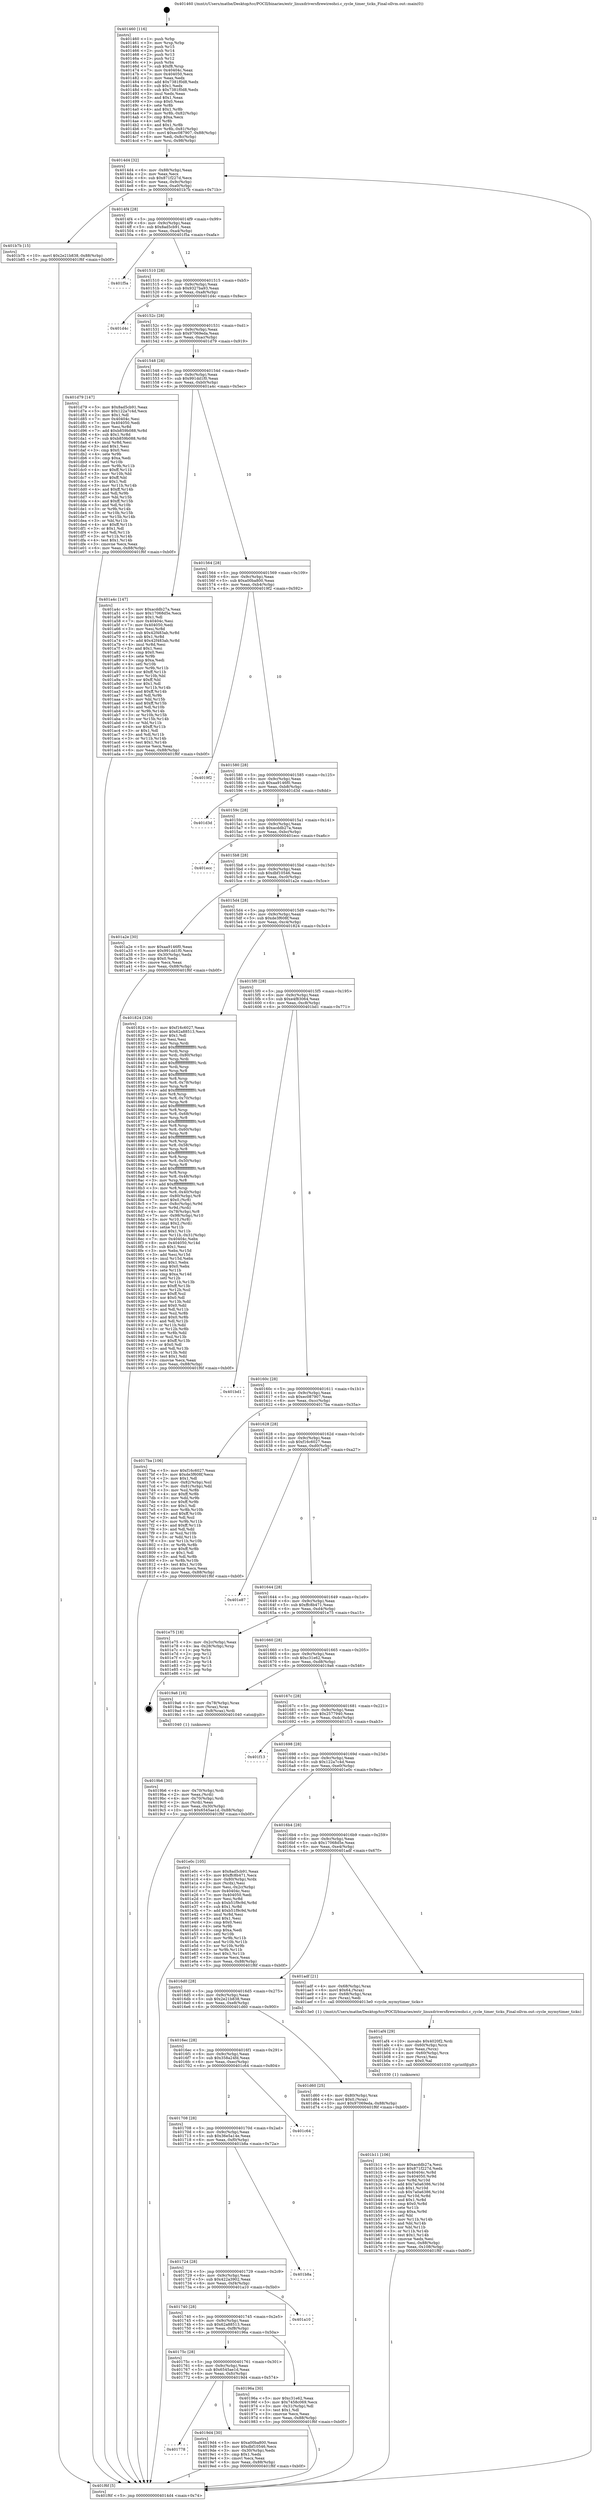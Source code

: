 digraph "0x401460" {
  label = "0x401460 (/mnt/c/Users/mathe/Desktop/tcc/POCII/binaries/extr_linuxdriversfirewireohci.c_cycle_timer_ticks_Final-ollvm.out::main(0))"
  labelloc = "t"
  node[shape=record]

  Entry [label="",width=0.3,height=0.3,shape=circle,fillcolor=black,style=filled]
  "0x4014d4" [label="{
     0x4014d4 [32]\l
     | [instrs]\l
     &nbsp;&nbsp;0x4014d4 \<+6\>: mov -0x88(%rbp),%eax\l
     &nbsp;&nbsp;0x4014da \<+2\>: mov %eax,%ecx\l
     &nbsp;&nbsp;0x4014dc \<+6\>: sub $0x871f227d,%ecx\l
     &nbsp;&nbsp;0x4014e2 \<+6\>: mov %eax,-0x9c(%rbp)\l
     &nbsp;&nbsp;0x4014e8 \<+6\>: mov %ecx,-0xa0(%rbp)\l
     &nbsp;&nbsp;0x4014ee \<+6\>: je 0000000000401b7b \<main+0x71b\>\l
  }"]
  "0x401b7b" [label="{
     0x401b7b [15]\l
     | [instrs]\l
     &nbsp;&nbsp;0x401b7b \<+10\>: movl $0x2e21b838,-0x88(%rbp)\l
     &nbsp;&nbsp;0x401b85 \<+5\>: jmp 0000000000401f6f \<main+0xb0f\>\l
  }"]
  "0x4014f4" [label="{
     0x4014f4 [28]\l
     | [instrs]\l
     &nbsp;&nbsp;0x4014f4 \<+5\>: jmp 00000000004014f9 \<main+0x99\>\l
     &nbsp;&nbsp;0x4014f9 \<+6\>: mov -0x9c(%rbp),%eax\l
     &nbsp;&nbsp;0x4014ff \<+5\>: sub $0x8ad5cb91,%eax\l
     &nbsp;&nbsp;0x401504 \<+6\>: mov %eax,-0xa4(%rbp)\l
     &nbsp;&nbsp;0x40150a \<+6\>: je 0000000000401f5a \<main+0xafa\>\l
  }"]
  Exit [label="",width=0.3,height=0.3,shape=circle,fillcolor=black,style=filled,peripheries=2]
  "0x401f5a" [label="{
     0x401f5a\l
  }", style=dashed]
  "0x401510" [label="{
     0x401510 [28]\l
     | [instrs]\l
     &nbsp;&nbsp;0x401510 \<+5\>: jmp 0000000000401515 \<main+0xb5\>\l
     &nbsp;&nbsp;0x401515 \<+6\>: mov -0x9c(%rbp),%eax\l
     &nbsp;&nbsp;0x40151b \<+5\>: sub $0x9327ba93,%eax\l
     &nbsp;&nbsp;0x401520 \<+6\>: mov %eax,-0xa8(%rbp)\l
     &nbsp;&nbsp;0x401526 \<+6\>: je 0000000000401d4c \<main+0x8ec\>\l
  }"]
  "0x401b11" [label="{
     0x401b11 [106]\l
     | [instrs]\l
     &nbsp;&nbsp;0x401b11 \<+5\>: mov $0xacddb27a,%esi\l
     &nbsp;&nbsp;0x401b16 \<+5\>: mov $0x871f227d,%edx\l
     &nbsp;&nbsp;0x401b1b \<+8\>: mov 0x40404c,%r8d\l
     &nbsp;&nbsp;0x401b23 \<+8\>: mov 0x404050,%r9d\l
     &nbsp;&nbsp;0x401b2b \<+3\>: mov %r8d,%r10d\l
     &nbsp;&nbsp;0x401b2e \<+7\>: add $0x7a0a6386,%r10d\l
     &nbsp;&nbsp;0x401b35 \<+4\>: sub $0x1,%r10d\l
     &nbsp;&nbsp;0x401b39 \<+7\>: sub $0x7a0a6386,%r10d\l
     &nbsp;&nbsp;0x401b40 \<+4\>: imul %r10d,%r8d\l
     &nbsp;&nbsp;0x401b44 \<+4\>: and $0x1,%r8d\l
     &nbsp;&nbsp;0x401b48 \<+4\>: cmp $0x0,%r8d\l
     &nbsp;&nbsp;0x401b4c \<+4\>: sete %r11b\l
     &nbsp;&nbsp;0x401b50 \<+4\>: cmp $0xa,%r9d\l
     &nbsp;&nbsp;0x401b54 \<+3\>: setl %bl\l
     &nbsp;&nbsp;0x401b57 \<+3\>: mov %r11b,%r14b\l
     &nbsp;&nbsp;0x401b5a \<+3\>: and %bl,%r14b\l
     &nbsp;&nbsp;0x401b5d \<+3\>: xor %bl,%r11b\l
     &nbsp;&nbsp;0x401b60 \<+3\>: or %r11b,%r14b\l
     &nbsp;&nbsp;0x401b63 \<+4\>: test $0x1,%r14b\l
     &nbsp;&nbsp;0x401b67 \<+3\>: cmovne %edx,%esi\l
     &nbsp;&nbsp;0x401b6a \<+6\>: mov %esi,-0x88(%rbp)\l
     &nbsp;&nbsp;0x401b70 \<+6\>: mov %eax,-0x108(%rbp)\l
     &nbsp;&nbsp;0x401b76 \<+5\>: jmp 0000000000401f6f \<main+0xb0f\>\l
  }"]
  "0x401d4c" [label="{
     0x401d4c\l
  }", style=dashed]
  "0x40152c" [label="{
     0x40152c [28]\l
     | [instrs]\l
     &nbsp;&nbsp;0x40152c \<+5\>: jmp 0000000000401531 \<main+0xd1\>\l
     &nbsp;&nbsp;0x401531 \<+6\>: mov -0x9c(%rbp),%eax\l
     &nbsp;&nbsp;0x401537 \<+5\>: sub $0x97069eda,%eax\l
     &nbsp;&nbsp;0x40153c \<+6\>: mov %eax,-0xac(%rbp)\l
     &nbsp;&nbsp;0x401542 \<+6\>: je 0000000000401d79 \<main+0x919\>\l
  }"]
  "0x401af4" [label="{
     0x401af4 [29]\l
     | [instrs]\l
     &nbsp;&nbsp;0x401af4 \<+10\>: movabs $0x4020f2,%rdi\l
     &nbsp;&nbsp;0x401afe \<+4\>: mov -0x60(%rbp),%rcx\l
     &nbsp;&nbsp;0x401b02 \<+2\>: mov %eax,(%rcx)\l
     &nbsp;&nbsp;0x401b04 \<+4\>: mov -0x60(%rbp),%rcx\l
     &nbsp;&nbsp;0x401b08 \<+2\>: mov (%rcx),%esi\l
     &nbsp;&nbsp;0x401b0a \<+2\>: mov $0x0,%al\l
     &nbsp;&nbsp;0x401b0c \<+5\>: call 0000000000401030 \<printf@plt\>\l
     | [calls]\l
     &nbsp;&nbsp;0x401030 \{1\} (unknown)\l
  }"]
  "0x401d79" [label="{
     0x401d79 [147]\l
     | [instrs]\l
     &nbsp;&nbsp;0x401d79 \<+5\>: mov $0x8ad5cb91,%eax\l
     &nbsp;&nbsp;0x401d7e \<+5\>: mov $0x122a7c4d,%ecx\l
     &nbsp;&nbsp;0x401d83 \<+2\>: mov $0x1,%dl\l
     &nbsp;&nbsp;0x401d85 \<+7\>: mov 0x40404c,%esi\l
     &nbsp;&nbsp;0x401d8c \<+7\>: mov 0x404050,%edi\l
     &nbsp;&nbsp;0x401d93 \<+3\>: mov %esi,%r8d\l
     &nbsp;&nbsp;0x401d96 \<+7\>: add $0xb859b088,%r8d\l
     &nbsp;&nbsp;0x401d9d \<+4\>: sub $0x1,%r8d\l
     &nbsp;&nbsp;0x401da1 \<+7\>: sub $0xb859b088,%r8d\l
     &nbsp;&nbsp;0x401da8 \<+4\>: imul %r8d,%esi\l
     &nbsp;&nbsp;0x401dac \<+3\>: and $0x1,%esi\l
     &nbsp;&nbsp;0x401daf \<+3\>: cmp $0x0,%esi\l
     &nbsp;&nbsp;0x401db2 \<+4\>: sete %r9b\l
     &nbsp;&nbsp;0x401db6 \<+3\>: cmp $0xa,%edi\l
     &nbsp;&nbsp;0x401db9 \<+4\>: setl %r10b\l
     &nbsp;&nbsp;0x401dbd \<+3\>: mov %r9b,%r11b\l
     &nbsp;&nbsp;0x401dc0 \<+4\>: xor $0xff,%r11b\l
     &nbsp;&nbsp;0x401dc4 \<+3\>: mov %r10b,%bl\l
     &nbsp;&nbsp;0x401dc7 \<+3\>: xor $0xff,%bl\l
     &nbsp;&nbsp;0x401dca \<+3\>: xor $0x1,%dl\l
     &nbsp;&nbsp;0x401dcd \<+3\>: mov %r11b,%r14b\l
     &nbsp;&nbsp;0x401dd0 \<+4\>: and $0xff,%r14b\l
     &nbsp;&nbsp;0x401dd4 \<+3\>: and %dl,%r9b\l
     &nbsp;&nbsp;0x401dd7 \<+3\>: mov %bl,%r15b\l
     &nbsp;&nbsp;0x401dda \<+4\>: and $0xff,%r15b\l
     &nbsp;&nbsp;0x401dde \<+3\>: and %dl,%r10b\l
     &nbsp;&nbsp;0x401de1 \<+3\>: or %r9b,%r14b\l
     &nbsp;&nbsp;0x401de4 \<+3\>: or %r10b,%r15b\l
     &nbsp;&nbsp;0x401de7 \<+3\>: xor %r15b,%r14b\l
     &nbsp;&nbsp;0x401dea \<+3\>: or %bl,%r11b\l
     &nbsp;&nbsp;0x401ded \<+4\>: xor $0xff,%r11b\l
     &nbsp;&nbsp;0x401df1 \<+3\>: or $0x1,%dl\l
     &nbsp;&nbsp;0x401df4 \<+3\>: and %dl,%r11b\l
     &nbsp;&nbsp;0x401df7 \<+3\>: or %r11b,%r14b\l
     &nbsp;&nbsp;0x401dfa \<+4\>: test $0x1,%r14b\l
     &nbsp;&nbsp;0x401dfe \<+3\>: cmovne %ecx,%eax\l
     &nbsp;&nbsp;0x401e01 \<+6\>: mov %eax,-0x88(%rbp)\l
     &nbsp;&nbsp;0x401e07 \<+5\>: jmp 0000000000401f6f \<main+0xb0f\>\l
  }"]
  "0x401548" [label="{
     0x401548 [28]\l
     | [instrs]\l
     &nbsp;&nbsp;0x401548 \<+5\>: jmp 000000000040154d \<main+0xed\>\l
     &nbsp;&nbsp;0x40154d \<+6\>: mov -0x9c(%rbp),%eax\l
     &nbsp;&nbsp;0x401553 \<+5\>: sub $0x991dd1f0,%eax\l
     &nbsp;&nbsp;0x401558 \<+6\>: mov %eax,-0xb0(%rbp)\l
     &nbsp;&nbsp;0x40155e \<+6\>: je 0000000000401a4c \<main+0x5ec\>\l
  }"]
  "0x401778" [label="{
     0x401778\l
  }", style=dashed]
  "0x401a4c" [label="{
     0x401a4c [147]\l
     | [instrs]\l
     &nbsp;&nbsp;0x401a4c \<+5\>: mov $0xacddb27a,%eax\l
     &nbsp;&nbsp;0x401a51 \<+5\>: mov $0x17068d5e,%ecx\l
     &nbsp;&nbsp;0x401a56 \<+2\>: mov $0x1,%dl\l
     &nbsp;&nbsp;0x401a58 \<+7\>: mov 0x40404c,%esi\l
     &nbsp;&nbsp;0x401a5f \<+7\>: mov 0x404050,%edi\l
     &nbsp;&nbsp;0x401a66 \<+3\>: mov %esi,%r8d\l
     &nbsp;&nbsp;0x401a69 \<+7\>: sub $0x42f483ab,%r8d\l
     &nbsp;&nbsp;0x401a70 \<+4\>: sub $0x1,%r8d\l
     &nbsp;&nbsp;0x401a74 \<+7\>: add $0x42f483ab,%r8d\l
     &nbsp;&nbsp;0x401a7b \<+4\>: imul %r8d,%esi\l
     &nbsp;&nbsp;0x401a7f \<+3\>: and $0x1,%esi\l
     &nbsp;&nbsp;0x401a82 \<+3\>: cmp $0x0,%esi\l
     &nbsp;&nbsp;0x401a85 \<+4\>: sete %r9b\l
     &nbsp;&nbsp;0x401a89 \<+3\>: cmp $0xa,%edi\l
     &nbsp;&nbsp;0x401a8c \<+4\>: setl %r10b\l
     &nbsp;&nbsp;0x401a90 \<+3\>: mov %r9b,%r11b\l
     &nbsp;&nbsp;0x401a93 \<+4\>: xor $0xff,%r11b\l
     &nbsp;&nbsp;0x401a97 \<+3\>: mov %r10b,%bl\l
     &nbsp;&nbsp;0x401a9a \<+3\>: xor $0xff,%bl\l
     &nbsp;&nbsp;0x401a9d \<+3\>: xor $0x1,%dl\l
     &nbsp;&nbsp;0x401aa0 \<+3\>: mov %r11b,%r14b\l
     &nbsp;&nbsp;0x401aa3 \<+4\>: and $0xff,%r14b\l
     &nbsp;&nbsp;0x401aa7 \<+3\>: and %dl,%r9b\l
     &nbsp;&nbsp;0x401aaa \<+3\>: mov %bl,%r15b\l
     &nbsp;&nbsp;0x401aad \<+4\>: and $0xff,%r15b\l
     &nbsp;&nbsp;0x401ab1 \<+3\>: and %dl,%r10b\l
     &nbsp;&nbsp;0x401ab4 \<+3\>: or %r9b,%r14b\l
     &nbsp;&nbsp;0x401ab7 \<+3\>: or %r10b,%r15b\l
     &nbsp;&nbsp;0x401aba \<+3\>: xor %r15b,%r14b\l
     &nbsp;&nbsp;0x401abd \<+3\>: or %bl,%r11b\l
     &nbsp;&nbsp;0x401ac0 \<+4\>: xor $0xff,%r11b\l
     &nbsp;&nbsp;0x401ac4 \<+3\>: or $0x1,%dl\l
     &nbsp;&nbsp;0x401ac7 \<+3\>: and %dl,%r11b\l
     &nbsp;&nbsp;0x401aca \<+3\>: or %r11b,%r14b\l
     &nbsp;&nbsp;0x401acd \<+4\>: test $0x1,%r14b\l
     &nbsp;&nbsp;0x401ad1 \<+3\>: cmovne %ecx,%eax\l
     &nbsp;&nbsp;0x401ad4 \<+6\>: mov %eax,-0x88(%rbp)\l
     &nbsp;&nbsp;0x401ada \<+5\>: jmp 0000000000401f6f \<main+0xb0f\>\l
  }"]
  "0x401564" [label="{
     0x401564 [28]\l
     | [instrs]\l
     &nbsp;&nbsp;0x401564 \<+5\>: jmp 0000000000401569 \<main+0x109\>\l
     &nbsp;&nbsp;0x401569 \<+6\>: mov -0x9c(%rbp),%eax\l
     &nbsp;&nbsp;0x40156f \<+5\>: sub $0xa00ba800,%eax\l
     &nbsp;&nbsp;0x401574 \<+6\>: mov %eax,-0xb4(%rbp)\l
     &nbsp;&nbsp;0x40157a \<+6\>: je 00000000004019f2 \<main+0x592\>\l
  }"]
  "0x4019d4" [label="{
     0x4019d4 [30]\l
     | [instrs]\l
     &nbsp;&nbsp;0x4019d4 \<+5\>: mov $0xa00ba800,%eax\l
     &nbsp;&nbsp;0x4019d9 \<+5\>: mov $0xdbf10546,%ecx\l
     &nbsp;&nbsp;0x4019de \<+3\>: mov -0x30(%rbp),%edx\l
     &nbsp;&nbsp;0x4019e1 \<+3\>: cmp $0x1,%edx\l
     &nbsp;&nbsp;0x4019e4 \<+3\>: cmovl %ecx,%eax\l
     &nbsp;&nbsp;0x4019e7 \<+6\>: mov %eax,-0x88(%rbp)\l
     &nbsp;&nbsp;0x4019ed \<+5\>: jmp 0000000000401f6f \<main+0xb0f\>\l
  }"]
  "0x4019f2" [label="{
     0x4019f2\l
  }", style=dashed]
  "0x401580" [label="{
     0x401580 [28]\l
     | [instrs]\l
     &nbsp;&nbsp;0x401580 \<+5\>: jmp 0000000000401585 \<main+0x125\>\l
     &nbsp;&nbsp;0x401585 \<+6\>: mov -0x9c(%rbp),%eax\l
     &nbsp;&nbsp;0x40158b \<+5\>: sub $0xaa9146f0,%eax\l
     &nbsp;&nbsp;0x401590 \<+6\>: mov %eax,-0xb8(%rbp)\l
     &nbsp;&nbsp;0x401596 \<+6\>: je 0000000000401d3d \<main+0x8dd\>\l
  }"]
  "0x4019b6" [label="{
     0x4019b6 [30]\l
     | [instrs]\l
     &nbsp;&nbsp;0x4019b6 \<+4\>: mov -0x70(%rbp),%rdi\l
     &nbsp;&nbsp;0x4019ba \<+2\>: mov %eax,(%rdi)\l
     &nbsp;&nbsp;0x4019bc \<+4\>: mov -0x70(%rbp),%rdi\l
     &nbsp;&nbsp;0x4019c0 \<+2\>: mov (%rdi),%eax\l
     &nbsp;&nbsp;0x4019c2 \<+3\>: mov %eax,-0x30(%rbp)\l
     &nbsp;&nbsp;0x4019c5 \<+10\>: movl $0x6545ae1d,-0x88(%rbp)\l
     &nbsp;&nbsp;0x4019cf \<+5\>: jmp 0000000000401f6f \<main+0xb0f\>\l
  }"]
  "0x401d3d" [label="{
     0x401d3d\l
  }", style=dashed]
  "0x40159c" [label="{
     0x40159c [28]\l
     | [instrs]\l
     &nbsp;&nbsp;0x40159c \<+5\>: jmp 00000000004015a1 \<main+0x141\>\l
     &nbsp;&nbsp;0x4015a1 \<+6\>: mov -0x9c(%rbp),%eax\l
     &nbsp;&nbsp;0x4015a7 \<+5\>: sub $0xacddb27a,%eax\l
     &nbsp;&nbsp;0x4015ac \<+6\>: mov %eax,-0xbc(%rbp)\l
     &nbsp;&nbsp;0x4015b2 \<+6\>: je 0000000000401ecc \<main+0xa6c\>\l
  }"]
  "0x40175c" [label="{
     0x40175c [28]\l
     | [instrs]\l
     &nbsp;&nbsp;0x40175c \<+5\>: jmp 0000000000401761 \<main+0x301\>\l
     &nbsp;&nbsp;0x401761 \<+6\>: mov -0x9c(%rbp),%eax\l
     &nbsp;&nbsp;0x401767 \<+5\>: sub $0x6545ae1d,%eax\l
     &nbsp;&nbsp;0x40176c \<+6\>: mov %eax,-0xfc(%rbp)\l
     &nbsp;&nbsp;0x401772 \<+6\>: je 00000000004019d4 \<main+0x574\>\l
  }"]
  "0x401ecc" [label="{
     0x401ecc\l
  }", style=dashed]
  "0x4015b8" [label="{
     0x4015b8 [28]\l
     | [instrs]\l
     &nbsp;&nbsp;0x4015b8 \<+5\>: jmp 00000000004015bd \<main+0x15d\>\l
     &nbsp;&nbsp;0x4015bd \<+6\>: mov -0x9c(%rbp),%eax\l
     &nbsp;&nbsp;0x4015c3 \<+5\>: sub $0xdbf10546,%eax\l
     &nbsp;&nbsp;0x4015c8 \<+6\>: mov %eax,-0xc0(%rbp)\l
     &nbsp;&nbsp;0x4015ce \<+6\>: je 0000000000401a2e \<main+0x5ce\>\l
  }"]
  "0x40196a" [label="{
     0x40196a [30]\l
     | [instrs]\l
     &nbsp;&nbsp;0x40196a \<+5\>: mov $0xc31e62,%eax\l
     &nbsp;&nbsp;0x40196f \<+5\>: mov $0x7458c069,%ecx\l
     &nbsp;&nbsp;0x401974 \<+3\>: mov -0x31(%rbp),%dl\l
     &nbsp;&nbsp;0x401977 \<+3\>: test $0x1,%dl\l
     &nbsp;&nbsp;0x40197a \<+3\>: cmovne %ecx,%eax\l
     &nbsp;&nbsp;0x40197d \<+6\>: mov %eax,-0x88(%rbp)\l
     &nbsp;&nbsp;0x401983 \<+5\>: jmp 0000000000401f6f \<main+0xb0f\>\l
  }"]
  "0x401a2e" [label="{
     0x401a2e [30]\l
     | [instrs]\l
     &nbsp;&nbsp;0x401a2e \<+5\>: mov $0xaa9146f0,%eax\l
     &nbsp;&nbsp;0x401a33 \<+5\>: mov $0x991dd1f0,%ecx\l
     &nbsp;&nbsp;0x401a38 \<+3\>: mov -0x30(%rbp),%edx\l
     &nbsp;&nbsp;0x401a3b \<+3\>: cmp $0x0,%edx\l
     &nbsp;&nbsp;0x401a3e \<+3\>: cmove %ecx,%eax\l
     &nbsp;&nbsp;0x401a41 \<+6\>: mov %eax,-0x88(%rbp)\l
     &nbsp;&nbsp;0x401a47 \<+5\>: jmp 0000000000401f6f \<main+0xb0f\>\l
  }"]
  "0x4015d4" [label="{
     0x4015d4 [28]\l
     | [instrs]\l
     &nbsp;&nbsp;0x4015d4 \<+5\>: jmp 00000000004015d9 \<main+0x179\>\l
     &nbsp;&nbsp;0x4015d9 \<+6\>: mov -0x9c(%rbp),%eax\l
     &nbsp;&nbsp;0x4015df \<+5\>: sub $0xde3f608f,%eax\l
     &nbsp;&nbsp;0x4015e4 \<+6\>: mov %eax,-0xc4(%rbp)\l
     &nbsp;&nbsp;0x4015ea \<+6\>: je 0000000000401824 \<main+0x3c4\>\l
  }"]
  "0x401740" [label="{
     0x401740 [28]\l
     | [instrs]\l
     &nbsp;&nbsp;0x401740 \<+5\>: jmp 0000000000401745 \<main+0x2e5\>\l
     &nbsp;&nbsp;0x401745 \<+6\>: mov -0x9c(%rbp),%eax\l
     &nbsp;&nbsp;0x40174b \<+5\>: sub $0x62a88513,%eax\l
     &nbsp;&nbsp;0x401750 \<+6\>: mov %eax,-0xf8(%rbp)\l
     &nbsp;&nbsp;0x401756 \<+6\>: je 000000000040196a \<main+0x50a\>\l
  }"]
  "0x401824" [label="{
     0x401824 [326]\l
     | [instrs]\l
     &nbsp;&nbsp;0x401824 \<+5\>: mov $0xf16c6027,%eax\l
     &nbsp;&nbsp;0x401829 \<+5\>: mov $0x62a88513,%ecx\l
     &nbsp;&nbsp;0x40182e \<+2\>: mov $0x1,%dl\l
     &nbsp;&nbsp;0x401830 \<+2\>: xor %esi,%esi\l
     &nbsp;&nbsp;0x401832 \<+3\>: mov %rsp,%rdi\l
     &nbsp;&nbsp;0x401835 \<+4\>: add $0xfffffffffffffff0,%rdi\l
     &nbsp;&nbsp;0x401839 \<+3\>: mov %rdi,%rsp\l
     &nbsp;&nbsp;0x40183c \<+4\>: mov %rdi,-0x80(%rbp)\l
     &nbsp;&nbsp;0x401840 \<+3\>: mov %rsp,%rdi\l
     &nbsp;&nbsp;0x401843 \<+4\>: add $0xfffffffffffffff0,%rdi\l
     &nbsp;&nbsp;0x401847 \<+3\>: mov %rdi,%rsp\l
     &nbsp;&nbsp;0x40184a \<+3\>: mov %rsp,%r8\l
     &nbsp;&nbsp;0x40184d \<+4\>: add $0xfffffffffffffff0,%r8\l
     &nbsp;&nbsp;0x401851 \<+3\>: mov %r8,%rsp\l
     &nbsp;&nbsp;0x401854 \<+4\>: mov %r8,-0x78(%rbp)\l
     &nbsp;&nbsp;0x401858 \<+3\>: mov %rsp,%r8\l
     &nbsp;&nbsp;0x40185b \<+4\>: add $0xfffffffffffffff0,%r8\l
     &nbsp;&nbsp;0x40185f \<+3\>: mov %r8,%rsp\l
     &nbsp;&nbsp;0x401862 \<+4\>: mov %r8,-0x70(%rbp)\l
     &nbsp;&nbsp;0x401866 \<+3\>: mov %rsp,%r8\l
     &nbsp;&nbsp;0x401869 \<+4\>: add $0xfffffffffffffff0,%r8\l
     &nbsp;&nbsp;0x40186d \<+3\>: mov %r8,%rsp\l
     &nbsp;&nbsp;0x401870 \<+4\>: mov %r8,-0x68(%rbp)\l
     &nbsp;&nbsp;0x401874 \<+3\>: mov %rsp,%r8\l
     &nbsp;&nbsp;0x401877 \<+4\>: add $0xfffffffffffffff0,%r8\l
     &nbsp;&nbsp;0x40187b \<+3\>: mov %r8,%rsp\l
     &nbsp;&nbsp;0x40187e \<+4\>: mov %r8,-0x60(%rbp)\l
     &nbsp;&nbsp;0x401882 \<+3\>: mov %rsp,%r8\l
     &nbsp;&nbsp;0x401885 \<+4\>: add $0xfffffffffffffff0,%r8\l
     &nbsp;&nbsp;0x401889 \<+3\>: mov %r8,%rsp\l
     &nbsp;&nbsp;0x40188c \<+4\>: mov %r8,-0x58(%rbp)\l
     &nbsp;&nbsp;0x401890 \<+3\>: mov %rsp,%r8\l
     &nbsp;&nbsp;0x401893 \<+4\>: add $0xfffffffffffffff0,%r8\l
     &nbsp;&nbsp;0x401897 \<+3\>: mov %r8,%rsp\l
     &nbsp;&nbsp;0x40189a \<+4\>: mov %r8,-0x50(%rbp)\l
     &nbsp;&nbsp;0x40189e \<+3\>: mov %rsp,%r8\l
     &nbsp;&nbsp;0x4018a1 \<+4\>: add $0xfffffffffffffff0,%r8\l
     &nbsp;&nbsp;0x4018a5 \<+3\>: mov %r8,%rsp\l
     &nbsp;&nbsp;0x4018a8 \<+4\>: mov %r8,-0x48(%rbp)\l
     &nbsp;&nbsp;0x4018ac \<+3\>: mov %rsp,%r8\l
     &nbsp;&nbsp;0x4018af \<+4\>: add $0xfffffffffffffff0,%r8\l
     &nbsp;&nbsp;0x4018b3 \<+3\>: mov %r8,%rsp\l
     &nbsp;&nbsp;0x4018b6 \<+4\>: mov %r8,-0x40(%rbp)\l
     &nbsp;&nbsp;0x4018ba \<+4\>: mov -0x80(%rbp),%r8\l
     &nbsp;&nbsp;0x4018be \<+7\>: movl $0x0,(%r8)\l
     &nbsp;&nbsp;0x4018c5 \<+7\>: mov -0x8c(%rbp),%r9d\l
     &nbsp;&nbsp;0x4018cc \<+3\>: mov %r9d,(%rdi)\l
     &nbsp;&nbsp;0x4018cf \<+4\>: mov -0x78(%rbp),%r8\l
     &nbsp;&nbsp;0x4018d3 \<+7\>: mov -0x98(%rbp),%r10\l
     &nbsp;&nbsp;0x4018da \<+3\>: mov %r10,(%r8)\l
     &nbsp;&nbsp;0x4018dd \<+3\>: cmpl $0x2,(%rdi)\l
     &nbsp;&nbsp;0x4018e0 \<+4\>: setne %r11b\l
     &nbsp;&nbsp;0x4018e4 \<+4\>: and $0x1,%r11b\l
     &nbsp;&nbsp;0x4018e8 \<+4\>: mov %r11b,-0x31(%rbp)\l
     &nbsp;&nbsp;0x4018ec \<+7\>: mov 0x40404c,%ebx\l
     &nbsp;&nbsp;0x4018f3 \<+8\>: mov 0x404050,%r14d\l
     &nbsp;&nbsp;0x4018fb \<+3\>: sub $0x1,%esi\l
     &nbsp;&nbsp;0x4018fe \<+3\>: mov %ebx,%r15d\l
     &nbsp;&nbsp;0x401901 \<+3\>: add %esi,%r15d\l
     &nbsp;&nbsp;0x401904 \<+4\>: imul %r15d,%ebx\l
     &nbsp;&nbsp;0x401908 \<+3\>: and $0x1,%ebx\l
     &nbsp;&nbsp;0x40190b \<+3\>: cmp $0x0,%ebx\l
     &nbsp;&nbsp;0x40190e \<+4\>: sete %r11b\l
     &nbsp;&nbsp;0x401912 \<+4\>: cmp $0xa,%r14d\l
     &nbsp;&nbsp;0x401916 \<+4\>: setl %r12b\l
     &nbsp;&nbsp;0x40191a \<+3\>: mov %r11b,%r13b\l
     &nbsp;&nbsp;0x40191d \<+4\>: xor $0xff,%r13b\l
     &nbsp;&nbsp;0x401921 \<+3\>: mov %r12b,%sil\l
     &nbsp;&nbsp;0x401924 \<+4\>: xor $0xff,%sil\l
     &nbsp;&nbsp;0x401928 \<+3\>: xor $0x0,%dl\l
     &nbsp;&nbsp;0x40192b \<+3\>: mov %r13b,%dil\l
     &nbsp;&nbsp;0x40192e \<+4\>: and $0x0,%dil\l
     &nbsp;&nbsp;0x401932 \<+3\>: and %dl,%r11b\l
     &nbsp;&nbsp;0x401935 \<+3\>: mov %sil,%r8b\l
     &nbsp;&nbsp;0x401938 \<+4\>: and $0x0,%r8b\l
     &nbsp;&nbsp;0x40193c \<+3\>: and %dl,%r12b\l
     &nbsp;&nbsp;0x40193f \<+3\>: or %r11b,%dil\l
     &nbsp;&nbsp;0x401942 \<+3\>: or %r12b,%r8b\l
     &nbsp;&nbsp;0x401945 \<+3\>: xor %r8b,%dil\l
     &nbsp;&nbsp;0x401948 \<+3\>: or %sil,%r13b\l
     &nbsp;&nbsp;0x40194b \<+4\>: xor $0xff,%r13b\l
     &nbsp;&nbsp;0x40194f \<+3\>: or $0x0,%dl\l
     &nbsp;&nbsp;0x401952 \<+3\>: and %dl,%r13b\l
     &nbsp;&nbsp;0x401955 \<+3\>: or %r13b,%dil\l
     &nbsp;&nbsp;0x401958 \<+4\>: test $0x1,%dil\l
     &nbsp;&nbsp;0x40195c \<+3\>: cmovne %ecx,%eax\l
     &nbsp;&nbsp;0x40195f \<+6\>: mov %eax,-0x88(%rbp)\l
     &nbsp;&nbsp;0x401965 \<+5\>: jmp 0000000000401f6f \<main+0xb0f\>\l
  }"]
  "0x4015f0" [label="{
     0x4015f0 [28]\l
     | [instrs]\l
     &nbsp;&nbsp;0x4015f0 \<+5\>: jmp 00000000004015f5 \<main+0x195\>\l
     &nbsp;&nbsp;0x4015f5 \<+6\>: mov -0x9c(%rbp),%eax\l
     &nbsp;&nbsp;0x4015fb \<+5\>: sub $0xe4f83064,%eax\l
     &nbsp;&nbsp;0x401600 \<+6\>: mov %eax,-0xc8(%rbp)\l
     &nbsp;&nbsp;0x401606 \<+6\>: je 0000000000401bd1 \<main+0x771\>\l
  }"]
  "0x401a10" [label="{
     0x401a10\l
  }", style=dashed]
  "0x401bd1" [label="{
     0x401bd1\l
  }", style=dashed]
  "0x40160c" [label="{
     0x40160c [28]\l
     | [instrs]\l
     &nbsp;&nbsp;0x40160c \<+5\>: jmp 0000000000401611 \<main+0x1b1\>\l
     &nbsp;&nbsp;0x401611 \<+6\>: mov -0x9c(%rbp),%eax\l
     &nbsp;&nbsp;0x401617 \<+5\>: sub $0xec087907,%eax\l
     &nbsp;&nbsp;0x40161c \<+6\>: mov %eax,-0xcc(%rbp)\l
     &nbsp;&nbsp;0x401622 \<+6\>: je 00000000004017ba \<main+0x35a\>\l
  }"]
  "0x401724" [label="{
     0x401724 [28]\l
     | [instrs]\l
     &nbsp;&nbsp;0x401724 \<+5\>: jmp 0000000000401729 \<main+0x2c9\>\l
     &nbsp;&nbsp;0x401729 \<+6\>: mov -0x9c(%rbp),%eax\l
     &nbsp;&nbsp;0x40172f \<+5\>: sub $0x422a3902,%eax\l
     &nbsp;&nbsp;0x401734 \<+6\>: mov %eax,-0xf4(%rbp)\l
     &nbsp;&nbsp;0x40173a \<+6\>: je 0000000000401a10 \<main+0x5b0\>\l
  }"]
  "0x4017ba" [label="{
     0x4017ba [106]\l
     | [instrs]\l
     &nbsp;&nbsp;0x4017ba \<+5\>: mov $0xf16c6027,%eax\l
     &nbsp;&nbsp;0x4017bf \<+5\>: mov $0xde3f608f,%ecx\l
     &nbsp;&nbsp;0x4017c4 \<+2\>: mov $0x1,%dl\l
     &nbsp;&nbsp;0x4017c6 \<+7\>: mov -0x82(%rbp),%sil\l
     &nbsp;&nbsp;0x4017cd \<+7\>: mov -0x81(%rbp),%dil\l
     &nbsp;&nbsp;0x4017d4 \<+3\>: mov %sil,%r8b\l
     &nbsp;&nbsp;0x4017d7 \<+4\>: xor $0xff,%r8b\l
     &nbsp;&nbsp;0x4017db \<+3\>: mov %dil,%r9b\l
     &nbsp;&nbsp;0x4017de \<+4\>: xor $0xff,%r9b\l
     &nbsp;&nbsp;0x4017e2 \<+3\>: xor $0x1,%dl\l
     &nbsp;&nbsp;0x4017e5 \<+3\>: mov %r8b,%r10b\l
     &nbsp;&nbsp;0x4017e8 \<+4\>: and $0xff,%r10b\l
     &nbsp;&nbsp;0x4017ec \<+3\>: and %dl,%sil\l
     &nbsp;&nbsp;0x4017ef \<+3\>: mov %r9b,%r11b\l
     &nbsp;&nbsp;0x4017f2 \<+4\>: and $0xff,%r11b\l
     &nbsp;&nbsp;0x4017f6 \<+3\>: and %dl,%dil\l
     &nbsp;&nbsp;0x4017f9 \<+3\>: or %sil,%r10b\l
     &nbsp;&nbsp;0x4017fc \<+3\>: or %dil,%r11b\l
     &nbsp;&nbsp;0x4017ff \<+3\>: xor %r11b,%r10b\l
     &nbsp;&nbsp;0x401802 \<+3\>: or %r9b,%r8b\l
     &nbsp;&nbsp;0x401805 \<+4\>: xor $0xff,%r8b\l
     &nbsp;&nbsp;0x401809 \<+3\>: or $0x1,%dl\l
     &nbsp;&nbsp;0x40180c \<+3\>: and %dl,%r8b\l
     &nbsp;&nbsp;0x40180f \<+3\>: or %r8b,%r10b\l
     &nbsp;&nbsp;0x401812 \<+4\>: test $0x1,%r10b\l
     &nbsp;&nbsp;0x401816 \<+3\>: cmovne %ecx,%eax\l
     &nbsp;&nbsp;0x401819 \<+6\>: mov %eax,-0x88(%rbp)\l
     &nbsp;&nbsp;0x40181f \<+5\>: jmp 0000000000401f6f \<main+0xb0f\>\l
  }"]
  "0x401628" [label="{
     0x401628 [28]\l
     | [instrs]\l
     &nbsp;&nbsp;0x401628 \<+5\>: jmp 000000000040162d \<main+0x1cd\>\l
     &nbsp;&nbsp;0x40162d \<+6\>: mov -0x9c(%rbp),%eax\l
     &nbsp;&nbsp;0x401633 \<+5\>: sub $0xf16c6027,%eax\l
     &nbsp;&nbsp;0x401638 \<+6\>: mov %eax,-0xd0(%rbp)\l
     &nbsp;&nbsp;0x40163e \<+6\>: je 0000000000401e87 \<main+0xa27\>\l
  }"]
  "0x401f6f" [label="{
     0x401f6f [5]\l
     | [instrs]\l
     &nbsp;&nbsp;0x401f6f \<+5\>: jmp 00000000004014d4 \<main+0x74\>\l
  }"]
  "0x401460" [label="{
     0x401460 [116]\l
     | [instrs]\l
     &nbsp;&nbsp;0x401460 \<+1\>: push %rbp\l
     &nbsp;&nbsp;0x401461 \<+3\>: mov %rsp,%rbp\l
     &nbsp;&nbsp;0x401464 \<+2\>: push %r15\l
     &nbsp;&nbsp;0x401466 \<+2\>: push %r14\l
     &nbsp;&nbsp;0x401468 \<+2\>: push %r13\l
     &nbsp;&nbsp;0x40146a \<+2\>: push %r12\l
     &nbsp;&nbsp;0x40146c \<+1\>: push %rbx\l
     &nbsp;&nbsp;0x40146d \<+7\>: sub $0xf8,%rsp\l
     &nbsp;&nbsp;0x401474 \<+7\>: mov 0x40404c,%eax\l
     &nbsp;&nbsp;0x40147b \<+7\>: mov 0x404050,%ecx\l
     &nbsp;&nbsp;0x401482 \<+2\>: mov %eax,%edx\l
     &nbsp;&nbsp;0x401484 \<+6\>: add $0x7381f0d8,%edx\l
     &nbsp;&nbsp;0x40148a \<+3\>: sub $0x1,%edx\l
     &nbsp;&nbsp;0x40148d \<+6\>: sub $0x7381f0d8,%edx\l
     &nbsp;&nbsp;0x401493 \<+3\>: imul %edx,%eax\l
     &nbsp;&nbsp;0x401496 \<+3\>: and $0x1,%eax\l
     &nbsp;&nbsp;0x401499 \<+3\>: cmp $0x0,%eax\l
     &nbsp;&nbsp;0x40149c \<+4\>: sete %r8b\l
     &nbsp;&nbsp;0x4014a0 \<+4\>: and $0x1,%r8b\l
     &nbsp;&nbsp;0x4014a4 \<+7\>: mov %r8b,-0x82(%rbp)\l
     &nbsp;&nbsp;0x4014ab \<+3\>: cmp $0xa,%ecx\l
     &nbsp;&nbsp;0x4014ae \<+4\>: setl %r8b\l
     &nbsp;&nbsp;0x4014b2 \<+4\>: and $0x1,%r8b\l
     &nbsp;&nbsp;0x4014b6 \<+7\>: mov %r8b,-0x81(%rbp)\l
     &nbsp;&nbsp;0x4014bd \<+10\>: movl $0xec087907,-0x88(%rbp)\l
     &nbsp;&nbsp;0x4014c7 \<+6\>: mov %edi,-0x8c(%rbp)\l
     &nbsp;&nbsp;0x4014cd \<+7\>: mov %rsi,-0x98(%rbp)\l
  }"]
  "0x401b8a" [label="{
     0x401b8a\l
  }", style=dashed]
  "0x401708" [label="{
     0x401708 [28]\l
     | [instrs]\l
     &nbsp;&nbsp;0x401708 \<+5\>: jmp 000000000040170d \<main+0x2ad\>\l
     &nbsp;&nbsp;0x40170d \<+6\>: mov -0x9c(%rbp),%eax\l
     &nbsp;&nbsp;0x401713 \<+5\>: sub $0x36e5a14e,%eax\l
     &nbsp;&nbsp;0x401718 \<+6\>: mov %eax,-0xf0(%rbp)\l
     &nbsp;&nbsp;0x40171e \<+6\>: je 0000000000401b8a \<main+0x72a\>\l
  }"]
  "0x401e87" [label="{
     0x401e87\l
  }", style=dashed]
  "0x401644" [label="{
     0x401644 [28]\l
     | [instrs]\l
     &nbsp;&nbsp;0x401644 \<+5\>: jmp 0000000000401649 \<main+0x1e9\>\l
     &nbsp;&nbsp;0x401649 \<+6\>: mov -0x9c(%rbp),%eax\l
     &nbsp;&nbsp;0x40164f \<+5\>: sub $0xffc8b471,%eax\l
     &nbsp;&nbsp;0x401654 \<+6\>: mov %eax,-0xd4(%rbp)\l
     &nbsp;&nbsp;0x40165a \<+6\>: je 0000000000401e75 \<main+0xa15\>\l
  }"]
  "0x401c64" [label="{
     0x401c64\l
  }", style=dashed]
  "0x401e75" [label="{
     0x401e75 [18]\l
     | [instrs]\l
     &nbsp;&nbsp;0x401e75 \<+3\>: mov -0x2c(%rbp),%eax\l
     &nbsp;&nbsp;0x401e78 \<+4\>: lea -0x28(%rbp),%rsp\l
     &nbsp;&nbsp;0x401e7c \<+1\>: pop %rbx\l
     &nbsp;&nbsp;0x401e7d \<+2\>: pop %r12\l
     &nbsp;&nbsp;0x401e7f \<+2\>: pop %r13\l
     &nbsp;&nbsp;0x401e81 \<+2\>: pop %r14\l
     &nbsp;&nbsp;0x401e83 \<+2\>: pop %r15\l
     &nbsp;&nbsp;0x401e85 \<+1\>: pop %rbp\l
     &nbsp;&nbsp;0x401e86 \<+1\>: ret\l
  }"]
  "0x401660" [label="{
     0x401660 [28]\l
     | [instrs]\l
     &nbsp;&nbsp;0x401660 \<+5\>: jmp 0000000000401665 \<main+0x205\>\l
     &nbsp;&nbsp;0x401665 \<+6\>: mov -0x9c(%rbp),%eax\l
     &nbsp;&nbsp;0x40166b \<+5\>: sub $0xc31e62,%eax\l
     &nbsp;&nbsp;0x401670 \<+6\>: mov %eax,-0xd8(%rbp)\l
     &nbsp;&nbsp;0x401676 \<+6\>: je 00000000004019a6 \<main+0x546\>\l
  }"]
  "0x4016ec" [label="{
     0x4016ec [28]\l
     | [instrs]\l
     &nbsp;&nbsp;0x4016ec \<+5\>: jmp 00000000004016f1 \<main+0x291\>\l
     &nbsp;&nbsp;0x4016f1 \<+6\>: mov -0x9c(%rbp),%eax\l
     &nbsp;&nbsp;0x4016f7 \<+5\>: sub $0x358a24fd,%eax\l
     &nbsp;&nbsp;0x4016fc \<+6\>: mov %eax,-0xec(%rbp)\l
     &nbsp;&nbsp;0x401702 \<+6\>: je 0000000000401c64 \<main+0x804\>\l
  }"]
  "0x4019a6" [label="{
     0x4019a6 [16]\l
     | [instrs]\l
     &nbsp;&nbsp;0x4019a6 \<+4\>: mov -0x78(%rbp),%rax\l
     &nbsp;&nbsp;0x4019aa \<+3\>: mov (%rax),%rax\l
     &nbsp;&nbsp;0x4019ad \<+4\>: mov 0x8(%rax),%rdi\l
     &nbsp;&nbsp;0x4019b1 \<+5\>: call 0000000000401040 \<atoi@plt\>\l
     | [calls]\l
     &nbsp;&nbsp;0x401040 \{1\} (unknown)\l
  }"]
  "0x40167c" [label="{
     0x40167c [28]\l
     | [instrs]\l
     &nbsp;&nbsp;0x40167c \<+5\>: jmp 0000000000401681 \<main+0x221\>\l
     &nbsp;&nbsp;0x401681 \<+6\>: mov -0x9c(%rbp),%eax\l
     &nbsp;&nbsp;0x401687 \<+5\>: sub $0x2577940,%eax\l
     &nbsp;&nbsp;0x40168c \<+6\>: mov %eax,-0xdc(%rbp)\l
     &nbsp;&nbsp;0x401692 \<+6\>: je 0000000000401f13 \<main+0xab3\>\l
  }"]
  "0x401d60" [label="{
     0x401d60 [25]\l
     | [instrs]\l
     &nbsp;&nbsp;0x401d60 \<+4\>: mov -0x80(%rbp),%rax\l
     &nbsp;&nbsp;0x401d64 \<+6\>: movl $0x0,(%rax)\l
     &nbsp;&nbsp;0x401d6a \<+10\>: movl $0x97069eda,-0x88(%rbp)\l
     &nbsp;&nbsp;0x401d74 \<+5\>: jmp 0000000000401f6f \<main+0xb0f\>\l
  }"]
  "0x401f13" [label="{
     0x401f13\l
  }", style=dashed]
  "0x401698" [label="{
     0x401698 [28]\l
     | [instrs]\l
     &nbsp;&nbsp;0x401698 \<+5\>: jmp 000000000040169d \<main+0x23d\>\l
     &nbsp;&nbsp;0x40169d \<+6\>: mov -0x9c(%rbp),%eax\l
     &nbsp;&nbsp;0x4016a3 \<+5\>: sub $0x122a7c4d,%eax\l
     &nbsp;&nbsp;0x4016a8 \<+6\>: mov %eax,-0xe0(%rbp)\l
     &nbsp;&nbsp;0x4016ae \<+6\>: je 0000000000401e0c \<main+0x9ac\>\l
  }"]
  "0x4016d0" [label="{
     0x4016d0 [28]\l
     | [instrs]\l
     &nbsp;&nbsp;0x4016d0 \<+5\>: jmp 00000000004016d5 \<main+0x275\>\l
     &nbsp;&nbsp;0x4016d5 \<+6\>: mov -0x9c(%rbp),%eax\l
     &nbsp;&nbsp;0x4016db \<+5\>: sub $0x2e21b838,%eax\l
     &nbsp;&nbsp;0x4016e0 \<+6\>: mov %eax,-0xe8(%rbp)\l
     &nbsp;&nbsp;0x4016e6 \<+6\>: je 0000000000401d60 \<main+0x900\>\l
  }"]
  "0x401e0c" [label="{
     0x401e0c [105]\l
     | [instrs]\l
     &nbsp;&nbsp;0x401e0c \<+5\>: mov $0x8ad5cb91,%eax\l
     &nbsp;&nbsp;0x401e11 \<+5\>: mov $0xffc8b471,%ecx\l
     &nbsp;&nbsp;0x401e16 \<+4\>: mov -0x80(%rbp),%rdx\l
     &nbsp;&nbsp;0x401e1a \<+2\>: mov (%rdx),%esi\l
     &nbsp;&nbsp;0x401e1c \<+3\>: mov %esi,-0x2c(%rbp)\l
     &nbsp;&nbsp;0x401e1f \<+7\>: mov 0x40404c,%esi\l
     &nbsp;&nbsp;0x401e26 \<+7\>: mov 0x404050,%edi\l
     &nbsp;&nbsp;0x401e2d \<+3\>: mov %esi,%r8d\l
     &nbsp;&nbsp;0x401e30 \<+7\>: sub $0xb51f9c9d,%r8d\l
     &nbsp;&nbsp;0x401e37 \<+4\>: sub $0x1,%r8d\l
     &nbsp;&nbsp;0x401e3b \<+7\>: add $0xb51f9c9d,%r8d\l
     &nbsp;&nbsp;0x401e42 \<+4\>: imul %r8d,%esi\l
     &nbsp;&nbsp;0x401e46 \<+3\>: and $0x1,%esi\l
     &nbsp;&nbsp;0x401e49 \<+3\>: cmp $0x0,%esi\l
     &nbsp;&nbsp;0x401e4c \<+4\>: sete %r9b\l
     &nbsp;&nbsp;0x401e50 \<+3\>: cmp $0xa,%edi\l
     &nbsp;&nbsp;0x401e53 \<+4\>: setl %r10b\l
     &nbsp;&nbsp;0x401e57 \<+3\>: mov %r9b,%r11b\l
     &nbsp;&nbsp;0x401e5a \<+3\>: and %r10b,%r11b\l
     &nbsp;&nbsp;0x401e5d \<+3\>: xor %r10b,%r9b\l
     &nbsp;&nbsp;0x401e60 \<+3\>: or %r9b,%r11b\l
     &nbsp;&nbsp;0x401e63 \<+4\>: test $0x1,%r11b\l
     &nbsp;&nbsp;0x401e67 \<+3\>: cmovne %ecx,%eax\l
     &nbsp;&nbsp;0x401e6a \<+6\>: mov %eax,-0x88(%rbp)\l
     &nbsp;&nbsp;0x401e70 \<+5\>: jmp 0000000000401f6f \<main+0xb0f\>\l
  }"]
  "0x4016b4" [label="{
     0x4016b4 [28]\l
     | [instrs]\l
     &nbsp;&nbsp;0x4016b4 \<+5\>: jmp 00000000004016b9 \<main+0x259\>\l
     &nbsp;&nbsp;0x4016b9 \<+6\>: mov -0x9c(%rbp),%eax\l
     &nbsp;&nbsp;0x4016bf \<+5\>: sub $0x17068d5e,%eax\l
     &nbsp;&nbsp;0x4016c4 \<+6\>: mov %eax,-0xe4(%rbp)\l
     &nbsp;&nbsp;0x4016ca \<+6\>: je 0000000000401adf \<main+0x67f\>\l
  }"]
  "0x401adf" [label="{
     0x401adf [21]\l
     | [instrs]\l
     &nbsp;&nbsp;0x401adf \<+4\>: mov -0x68(%rbp),%rax\l
     &nbsp;&nbsp;0x401ae3 \<+6\>: movl $0x64,(%rax)\l
     &nbsp;&nbsp;0x401ae9 \<+4\>: mov -0x68(%rbp),%rax\l
     &nbsp;&nbsp;0x401aed \<+2\>: mov (%rax),%edi\l
     &nbsp;&nbsp;0x401aef \<+5\>: call 00000000004013e0 \<cycle_mymytimer_ticks\>\l
     | [calls]\l
     &nbsp;&nbsp;0x4013e0 \{1\} (/mnt/c/Users/mathe/Desktop/tcc/POCII/binaries/extr_linuxdriversfirewireohci.c_cycle_timer_ticks_Final-ollvm.out::cycle_mymytimer_ticks)\l
  }"]
  Entry -> "0x401460" [label=" 1"]
  "0x4014d4" -> "0x401b7b" [label=" 1"]
  "0x4014d4" -> "0x4014f4" [label=" 12"]
  "0x401e75" -> Exit [label=" 1"]
  "0x4014f4" -> "0x401f5a" [label=" 0"]
  "0x4014f4" -> "0x401510" [label=" 12"]
  "0x401e0c" -> "0x401f6f" [label=" 1"]
  "0x401510" -> "0x401d4c" [label=" 0"]
  "0x401510" -> "0x40152c" [label=" 12"]
  "0x401d79" -> "0x401f6f" [label=" 1"]
  "0x40152c" -> "0x401d79" [label=" 1"]
  "0x40152c" -> "0x401548" [label=" 11"]
  "0x401d60" -> "0x401f6f" [label=" 1"]
  "0x401548" -> "0x401a4c" [label=" 1"]
  "0x401548" -> "0x401564" [label=" 10"]
  "0x401b7b" -> "0x401f6f" [label=" 1"]
  "0x401564" -> "0x4019f2" [label=" 0"]
  "0x401564" -> "0x401580" [label=" 10"]
  "0x401b11" -> "0x401f6f" [label=" 1"]
  "0x401580" -> "0x401d3d" [label=" 0"]
  "0x401580" -> "0x40159c" [label=" 10"]
  "0x401adf" -> "0x401af4" [label=" 1"]
  "0x40159c" -> "0x401ecc" [label=" 0"]
  "0x40159c" -> "0x4015b8" [label=" 10"]
  "0x401a4c" -> "0x401f6f" [label=" 1"]
  "0x4015b8" -> "0x401a2e" [label=" 1"]
  "0x4015b8" -> "0x4015d4" [label=" 9"]
  "0x401a2e" -> "0x401f6f" [label=" 1"]
  "0x4015d4" -> "0x401824" [label=" 1"]
  "0x4015d4" -> "0x4015f0" [label=" 8"]
  "0x40175c" -> "0x401778" [label=" 0"]
  "0x4015f0" -> "0x401bd1" [label=" 0"]
  "0x4015f0" -> "0x40160c" [label=" 8"]
  "0x40175c" -> "0x4019d4" [label=" 1"]
  "0x40160c" -> "0x4017ba" [label=" 1"]
  "0x40160c" -> "0x401628" [label=" 7"]
  "0x4017ba" -> "0x401f6f" [label=" 1"]
  "0x401460" -> "0x4014d4" [label=" 1"]
  "0x401f6f" -> "0x4014d4" [label=" 12"]
  "0x4019b6" -> "0x401f6f" [label=" 1"]
  "0x401824" -> "0x401f6f" [label=" 1"]
  "0x4019a6" -> "0x4019b6" [label=" 1"]
  "0x401628" -> "0x401e87" [label=" 0"]
  "0x401628" -> "0x401644" [label=" 7"]
  "0x401740" -> "0x40175c" [label=" 1"]
  "0x401644" -> "0x401e75" [label=" 1"]
  "0x401644" -> "0x401660" [label=" 6"]
  "0x401740" -> "0x40196a" [label=" 1"]
  "0x401660" -> "0x4019a6" [label=" 1"]
  "0x401660" -> "0x40167c" [label=" 5"]
  "0x401724" -> "0x401740" [label=" 2"]
  "0x40167c" -> "0x401f13" [label=" 0"]
  "0x40167c" -> "0x401698" [label=" 5"]
  "0x401724" -> "0x401a10" [label=" 0"]
  "0x401698" -> "0x401e0c" [label=" 1"]
  "0x401698" -> "0x4016b4" [label=" 4"]
  "0x401708" -> "0x401724" [label=" 2"]
  "0x4016b4" -> "0x401adf" [label=" 1"]
  "0x4016b4" -> "0x4016d0" [label=" 3"]
  "0x401af4" -> "0x401b11" [label=" 1"]
  "0x4016d0" -> "0x401d60" [label=" 1"]
  "0x4016d0" -> "0x4016ec" [label=" 2"]
  "0x4019d4" -> "0x401f6f" [label=" 1"]
  "0x4016ec" -> "0x401c64" [label=" 0"]
  "0x4016ec" -> "0x401708" [label=" 2"]
  "0x40196a" -> "0x401f6f" [label=" 1"]
  "0x401708" -> "0x401b8a" [label=" 0"]
}
